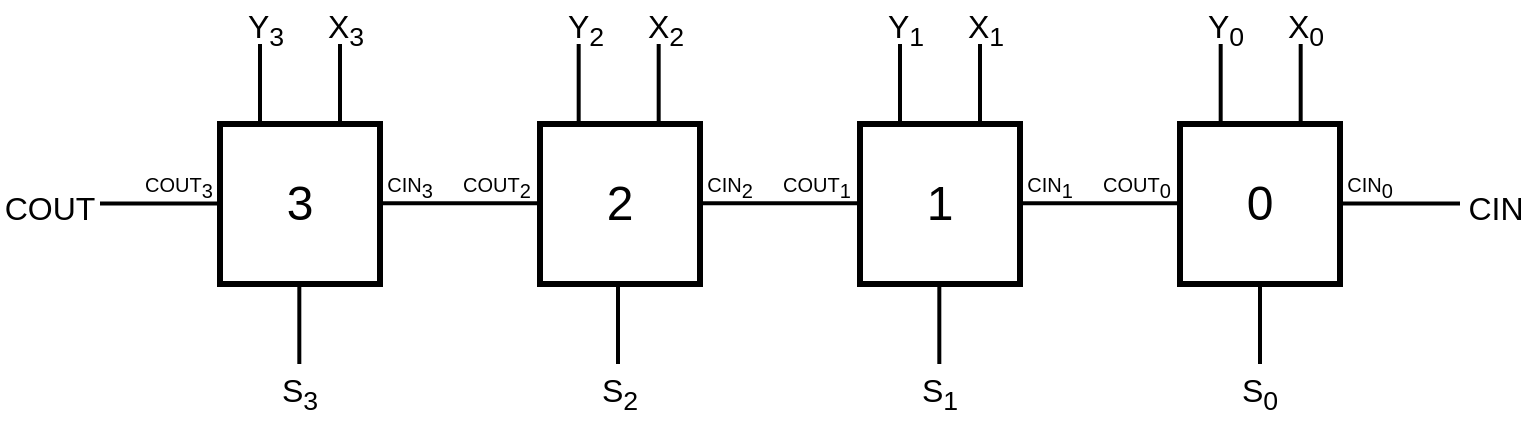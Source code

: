 <mxfile version="20.4.0" type="device"><diagram id="pJ0GP69YEYwCodoCn3kB" name="Page-1"><mxGraphModel dx="2031" dy="1030" grid="1" gridSize="10" guides="1" tooltips="1" connect="1" arrows="1" fold="1" page="1" pageScale="1" pageWidth="583" pageHeight="827" math="0" shadow="0"><root><mxCell id="0"/><mxCell id="1" parent="0"/><mxCell id="QVYaNlDK9SSdk2fgmlUX-1" value="&lt;font style=&quot;font-size: 24px;&quot;&gt;0&lt;/font&gt;" style="rounded=0;whiteSpace=wrap;html=1;strokeWidth=3;fontSize=24;" vertex="1" parent="1"><mxGeometry x="640" y="120" width="80" height="80" as="geometry"/></mxCell><mxCell id="QVYaNlDK9SSdk2fgmlUX-2" value="1" style="rounded=0;whiteSpace=wrap;html=1;strokeWidth=3;fontSize=24;" vertex="1" parent="1"><mxGeometry x="480" y="120" width="80" height="80" as="geometry"/></mxCell><mxCell id="QVYaNlDK9SSdk2fgmlUX-3" value="2" style="rounded=0;whiteSpace=wrap;html=1;strokeWidth=3;fontSize=24;" vertex="1" parent="1"><mxGeometry x="320" y="120" width="80" height="80" as="geometry"/></mxCell><mxCell id="QVYaNlDK9SSdk2fgmlUX-4" value="3" style="rounded=0;whiteSpace=wrap;html=1;strokeWidth=3;fontSize=24;" vertex="1" parent="1"><mxGeometry x="160" y="120" width="80" height="80" as="geometry"/></mxCell><mxCell id="QVYaNlDK9SSdk2fgmlUX-5" value="" style="endArrow=none;html=1;rounded=0;fontSize=24;strokeWidth=2;" edge="1" parent="1"><mxGeometry width="50" height="50" relative="1" as="geometry"><mxPoint x="680" y="240" as="sourcePoint"/><mxPoint x="680" y="200" as="targetPoint"/></mxGeometry></mxCell><mxCell id="QVYaNlDK9SSdk2fgmlUX-6" value="" style="endArrow=none;html=1;rounded=0;fontSize=24;strokeWidth=2;" edge="1" parent="1"><mxGeometry width="50" height="50" relative="1" as="geometry"><mxPoint x="519.66" y="240" as="sourcePoint"/><mxPoint x="519.66" y="200" as="targetPoint"/></mxGeometry></mxCell><mxCell id="QVYaNlDK9SSdk2fgmlUX-7" value="" style="endArrow=none;html=1;rounded=0;fontSize=24;strokeWidth=2;" edge="1" parent="1"><mxGeometry width="50" height="50" relative="1" as="geometry"><mxPoint x="359" y="240.0" as="sourcePoint"/><mxPoint x="359" y="200.0" as="targetPoint"/></mxGeometry></mxCell><mxCell id="QVYaNlDK9SSdk2fgmlUX-8" value="" style="endArrow=none;html=1;rounded=0;fontSize=24;strokeWidth=2;" edge="1" parent="1"><mxGeometry width="50" height="50" relative="1" as="geometry"><mxPoint x="199.66" y="240.0" as="sourcePoint"/><mxPoint x="199.66" y="200.0" as="targetPoint"/></mxGeometry></mxCell><mxCell id="QVYaNlDK9SSdk2fgmlUX-9" value="" style="endArrow=none;html=1;rounded=0;fontSize=24;strokeWidth=2;" edge="1" parent="1"><mxGeometry width="50" height="50" relative="1" as="geometry"><mxPoint x="720" y="159.8" as="sourcePoint"/><mxPoint x="780" y="159.8" as="targetPoint"/></mxGeometry></mxCell><mxCell id="QVYaNlDK9SSdk2fgmlUX-10" value="" style="endArrow=none;html=1;rounded=0;fontSize=24;strokeWidth=2;" edge="1" parent="1"><mxGeometry width="50" height="50" relative="1" as="geometry"><mxPoint x="560" y="159.66" as="sourcePoint"/><mxPoint x="640" y="159.66" as="targetPoint"/></mxGeometry></mxCell><mxCell id="QVYaNlDK9SSdk2fgmlUX-14" value="" style="endArrow=none;html=1;rounded=0;fontSize=24;strokeWidth=2;" edge="1" parent="1"><mxGeometry width="50" height="50" relative="1" as="geometry"><mxPoint x="660.34" y="120.0" as="sourcePoint"/><mxPoint x="660.34" y="80.0" as="targetPoint"/></mxGeometry></mxCell><mxCell id="QVYaNlDK9SSdk2fgmlUX-15" value="" style="endArrow=none;html=1;rounded=0;fontSize=24;strokeWidth=2;" edge="1" parent="1"><mxGeometry width="50" height="50" relative="1" as="geometry"><mxPoint x="500.0" y="120.0" as="sourcePoint"/><mxPoint x="500.0" y="80.0" as="targetPoint"/></mxGeometry></mxCell><mxCell id="QVYaNlDK9SSdk2fgmlUX-16" value="" style="endArrow=none;html=1;rounded=0;fontSize=24;strokeWidth=2;" edge="1" parent="1"><mxGeometry width="50" height="50" relative="1" as="geometry"><mxPoint x="339.34" y="120.0" as="sourcePoint"/><mxPoint x="339.34" y="80.0" as="targetPoint"/></mxGeometry></mxCell><mxCell id="QVYaNlDK9SSdk2fgmlUX-17" value="" style="endArrow=none;html=1;rounded=0;fontSize=24;strokeWidth=2;" edge="1" parent="1"><mxGeometry width="50" height="50" relative="1" as="geometry"><mxPoint x="180.0" y="120.0" as="sourcePoint"/><mxPoint x="180.0" y="80.0" as="targetPoint"/></mxGeometry></mxCell><mxCell id="QVYaNlDK9SSdk2fgmlUX-18" value="" style="endArrow=none;html=1;rounded=0;fontSize=24;strokeWidth=2;" edge="1" parent="1"><mxGeometry width="50" height="50" relative="1" as="geometry"><mxPoint x="400" y="159.66" as="sourcePoint"/><mxPoint x="480" y="159.66" as="targetPoint"/></mxGeometry></mxCell><mxCell id="QVYaNlDK9SSdk2fgmlUX-19" value="" style="endArrow=none;html=1;rounded=0;fontSize=24;strokeWidth=2;" edge="1" parent="1"><mxGeometry width="50" height="50" relative="1" as="geometry"><mxPoint x="240" y="159.66" as="sourcePoint"/><mxPoint x="320" y="159.66" as="targetPoint"/></mxGeometry></mxCell><mxCell id="QVYaNlDK9SSdk2fgmlUX-22" value="&lt;div align=&quot;center&quot;&gt;CIN&lt;/div&gt;" style="text;html=1;strokeColor=none;fillColor=none;align=center;verticalAlign=middle;whiteSpace=wrap;rounded=0;strokeWidth=4;fontSize=16;" vertex="1" parent="1"><mxGeometry x="778" y="152.32" width="40" height="19.37" as="geometry"/></mxCell><mxCell id="QVYaNlDK9SSdk2fgmlUX-23" value="&lt;div align=&quot;center&quot;&gt;S&lt;sub&gt;0&lt;/sub&gt;&lt;br&gt;&lt;/div&gt;" style="text;html=1;strokeColor=none;fillColor=none;align=center;verticalAlign=middle;whiteSpace=wrap;rounded=0;strokeWidth=4;fontSize=16;" vertex="1" parent="1"><mxGeometry x="665" y="240" width="30" height="30" as="geometry"/></mxCell><mxCell id="QVYaNlDK9SSdk2fgmlUX-24" value="&lt;div align=&quot;center&quot;&gt;S&lt;sub&gt;1&lt;/sub&gt;&lt;/div&gt;" style="text;html=1;strokeColor=none;fillColor=none;align=center;verticalAlign=middle;whiteSpace=wrap;rounded=0;strokeWidth=4;fontSize=16;" vertex="1" parent="1"><mxGeometry x="505" y="240" width="30" height="30" as="geometry"/></mxCell><mxCell id="QVYaNlDK9SSdk2fgmlUX-25" value="&lt;div align=&quot;center&quot;&gt;S&lt;sub&gt;2&lt;/sub&gt;&lt;/div&gt;" style="text;html=1;strokeColor=none;fillColor=none;align=center;verticalAlign=middle;whiteSpace=wrap;rounded=0;strokeWidth=4;fontSize=16;" vertex="1" parent="1"><mxGeometry x="345" y="240" width="30" height="30" as="geometry"/></mxCell><mxCell id="QVYaNlDK9SSdk2fgmlUX-26" value="&lt;div align=&quot;center&quot;&gt;S&lt;sub&gt;3&lt;/sub&gt;&lt;/div&gt;" style="text;html=1;strokeColor=none;fillColor=none;align=center;verticalAlign=middle;whiteSpace=wrap;rounded=0;strokeWidth=4;fontSize=16;" vertex="1" parent="1"><mxGeometry x="185" y="240" width="30" height="30" as="geometry"/></mxCell><mxCell id="QVYaNlDK9SSdk2fgmlUX-27" value="" style="endArrow=none;html=1;rounded=0;fontSize=24;strokeWidth=2;" edge="1" parent="1"><mxGeometry width="50" height="50" relative="1" as="geometry"><mxPoint x="700.34" y="120.0" as="sourcePoint"/><mxPoint x="700.34" y="80.0" as="targetPoint"/></mxGeometry></mxCell><mxCell id="QVYaNlDK9SSdk2fgmlUX-28" value="" style="endArrow=none;html=1;rounded=0;fontSize=24;strokeWidth=2;" edge="1" parent="1"><mxGeometry width="50" height="50" relative="1" as="geometry"><mxPoint x="540" y="120.0" as="sourcePoint"/><mxPoint x="540" y="80.0" as="targetPoint"/></mxGeometry></mxCell><mxCell id="QVYaNlDK9SSdk2fgmlUX-29" value="" style="endArrow=none;html=1;rounded=0;fontSize=24;strokeWidth=2;" edge="1" parent="1"><mxGeometry width="50" height="50" relative="1" as="geometry"><mxPoint x="379.34" y="120.0" as="sourcePoint"/><mxPoint x="379.34" y="80.0" as="targetPoint"/></mxGeometry></mxCell><mxCell id="QVYaNlDK9SSdk2fgmlUX-30" value="" style="endArrow=none;html=1;rounded=0;fontSize=24;strokeWidth=2;" edge="1" parent="1"><mxGeometry width="50" height="50" relative="1" as="geometry"><mxPoint x="220" y="120.0" as="sourcePoint"/><mxPoint x="220" y="80.0" as="targetPoint"/></mxGeometry></mxCell><mxCell id="QVYaNlDK9SSdk2fgmlUX-31" value="&lt;div align=&quot;center&quot;&gt;X&lt;sub&gt;0&lt;/sub&gt;&lt;br&gt;&lt;/div&gt;" style="text;html=1;strokeColor=none;fillColor=none;align=center;verticalAlign=middle;whiteSpace=wrap;rounded=0;strokeWidth=4;fontSize=16;" vertex="1" parent="1"><mxGeometry x="688" y="58" width="30" height="30" as="geometry"/></mxCell><mxCell id="QVYaNlDK9SSdk2fgmlUX-32" value="&lt;div align=&quot;center&quot;&gt;X&lt;sub&gt;1&lt;/sub&gt;&lt;/div&gt;" style="text;html=1;strokeColor=none;fillColor=none;align=center;verticalAlign=middle;whiteSpace=wrap;rounded=0;strokeWidth=4;fontSize=16;" vertex="1" parent="1"><mxGeometry x="528" y="58" width="30" height="30" as="geometry"/></mxCell><mxCell id="QVYaNlDK9SSdk2fgmlUX-33" value="&lt;div align=&quot;center&quot;&gt;X&lt;sub&gt;2&lt;/sub&gt;&lt;/div&gt;" style="text;html=1;strokeColor=none;fillColor=none;align=center;verticalAlign=middle;whiteSpace=wrap;rounded=0;strokeWidth=4;fontSize=16;" vertex="1" parent="1"><mxGeometry x="368" y="58" width="30" height="30" as="geometry"/></mxCell><mxCell id="QVYaNlDK9SSdk2fgmlUX-34" value="&lt;div align=&quot;center&quot;&gt;X&lt;sub&gt;3&lt;/sub&gt;&lt;/div&gt;" style="text;html=1;strokeColor=none;fillColor=none;align=center;verticalAlign=middle;whiteSpace=wrap;rounded=0;strokeWidth=4;fontSize=16;" vertex="1" parent="1"><mxGeometry x="208" y="58" width="30" height="30" as="geometry"/></mxCell><mxCell id="QVYaNlDK9SSdk2fgmlUX-35" value="&lt;div align=&quot;center&quot;&gt;Y&lt;sub&gt;0&lt;/sub&gt;&lt;br&gt;&lt;/div&gt;" style="text;html=1;strokeColor=none;fillColor=none;align=center;verticalAlign=middle;whiteSpace=wrap;rounded=0;strokeWidth=4;fontSize=16;" vertex="1" parent="1"><mxGeometry x="648" y="58" width="30" height="30" as="geometry"/></mxCell><mxCell id="QVYaNlDK9SSdk2fgmlUX-36" value="&lt;div align=&quot;center&quot;&gt;Y&lt;sub&gt;1&lt;/sub&gt;&lt;/div&gt;" style="text;html=1;strokeColor=none;fillColor=none;align=center;verticalAlign=middle;whiteSpace=wrap;rounded=0;strokeWidth=4;fontSize=16;" vertex="1" parent="1"><mxGeometry x="488" y="58" width="30" height="30" as="geometry"/></mxCell><mxCell id="QVYaNlDK9SSdk2fgmlUX-37" value="&lt;div align=&quot;center&quot;&gt;Y&lt;sub&gt;2&lt;/sub&gt;&lt;/div&gt;" style="text;html=1;strokeColor=none;fillColor=none;align=center;verticalAlign=middle;whiteSpace=wrap;rounded=0;strokeWidth=4;fontSize=16;" vertex="1" parent="1"><mxGeometry x="328" y="58" width="30" height="30" as="geometry"/></mxCell><mxCell id="QVYaNlDK9SSdk2fgmlUX-38" value="&lt;div align=&quot;center&quot;&gt;Y&lt;sub&gt;3&lt;/sub&gt;&lt;br&gt;&lt;/div&gt;" style="text;html=1;strokeColor=none;fillColor=none;align=center;verticalAlign=middle;whiteSpace=wrap;rounded=0;strokeWidth=4;fontSize=16;" vertex="1" parent="1"><mxGeometry x="168" y="58" width="30" height="30" as="geometry"/></mxCell><mxCell id="QVYaNlDK9SSdk2fgmlUX-39" value="COUT" style="text;html=1;strokeColor=none;fillColor=none;align=center;verticalAlign=middle;whiteSpace=wrap;rounded=0;strokeWidth=4;fontSize=16;" vertex="1" parent="1"><mxGeometry x="50" y="151.69" width="50" height="20" as="geometry"/></mxCell><mxCell id="QVYaNlDK9SSdk2fgmlUX-40" value="&lt;div style=&quot;font-size: 10px;&quot; align=&quot;center&quot;&gt;CIN&lt;sub style=&quot;font-size: 10px;&quot;&gt;0&lt;/sub&gt;&lt;/div&gt;" style="text;html=1;strokeColor=none;fillColor=none;align=center;verticalAlign=middle;whiteSpace=wrap;rounded=0;strokeWidth=4;fontSize=10;" vertex="1" parent="1"><mxGeometry x="720" y="142" width="30" height="19.37" as="geometry"/></mxCell><mxCell id="QVYaNlDK9SSdk2fgmlUX-41" value="&lt;div style=&quot;font-size: 10px;&quot; align=&quot;center&quot;&gt;CIN&lt;sub style=&quot;font-size: 10px;&quot;&gt;1&lt;/sub&gt;&lt;/div&gt;" style="text;html=1;strokeColor=none;fillColor=none;align=center;verticalAlign=middle;whiteSpace=wrap;rounded=0;strokeWidth=4;fontSize=10;" vertex="1" parent="1"><mxGeometry x="560" y="142" width="30" height="19.37" as="geometry"/></mxCell><mxCell id="QVYaNlDK9SSdk2fgmlUX-42" value="&lt;div style=&quot;font-size: 10px;&quot; align=&quot;center&quot;&gt;CIN&lt;sub style=&quot;font-size: 10px;&quot;&gt;2&lt;/sub&gt;&lt;/div&gt;" style="text;html=1;strokeColor=none;fillColor=none;align=center;verticalAlign=middle;whiteSpace=wrap;rounded=0;strokeWidth=4;fontSize=10;" vertex="1" parent="1"><mxGeometry x="400" y="142" width="30" height="19.37" as="geometry"/></mxCell><mxCell id="QVYaNlDK9SSdk2fgmlUX-43" value="&lt;div style=&quot;font-size: 10px;&quot; align=&quot;center&quot;&gt;CIN&lt;sub style=&quot;font-size: 10px;&quot;&gt;3&lt;/sub&gt;&lt;/div&gt;" style="text;html=1;strokeColor=none;fillColor=none;align=center;verticalAlign=middle;whiteSpace=wrap;rounded=0;strokeWidth=4;fontSize=10;" vertex="1" parent="1"><mxGeometry x="240" y="142" width="30" height="19.37" as="geometry"/></mxCell><mxCell id="QVYaNlDK9SSdk2fgmlUX-44" value="COUT&lt;sub style=&quot;font-size: 10px;&quot;&gt;0&lt;/sub&gt;" style="text;html=1;strokeColor=none;fillColor=none;align=center;verticalAlign=middle;whiteSpace=wrap;rounded=0;strokeWidth=4;fontSize=10;" vertex="1" parent="1"><mxGeometry x="595" y="142" width="47" height="19.37" as="geometry"/></mxCell><mxCell id="QVYaNlDK9SSdk2fgmlUX-45" value="COUT&lt;sub style=&quot;font-size: 10px;&quot;&gt;1&lt;/sub&gt;" style="text;html=1;strokeColor=none;fillColor=none;align=center;verticalAlign=middle;whiteSpace=wrap;rounded=0;strokeWidth=4;fontSize=10;" vertex="1" parent="1"><mxGeometry x="435" y="142" width="47" height="19.37" as="geometry"/></mxCell><mxCell id="QVYaNlDK9SSdk2fgmlUX-46" value="COUT&lt;sub style=&quot;font-size: 10px;&quot;&gt;2&lt;/sub&gt;" style="text;html=1;strokeColor=none;fillColor=none;align=center;verticalAlign=middle;whiteSpace=wrap;rounded=0;strokeWidth=4;fontSize=10;" vertex="1" parent="1"><mxGeometry x="275" y="142" width="47" height="19.37" as="geometry"/></mxCell><mxCell id="QVYaNlDK9SSdk2fgmlUX-47" value="COUT&lt;sub style=&quot;font-size: 10px;&quot;&gt;3&lt;/sub&gt;" style="text;html=1;strokeColor=none;fillColor=none;align=center;verticalAlign=middle;whiteSpace=wrap;rounded=0;strokeWidth=4;fontSize=10;" vertex="1" parent="1"><mxGeometry x="116" y="142" width="47" height="19.37" as="geometry"/></mxCell><mxCell id="QVYaNlDK9SSdk2fgmlUX-50" value="" style="endArrow=none;html=1;rounded=0;fontSize=24;strokeWidth=2;" edge="1" parent="1"><mxGeometry width="50" height="50" relative="1" as="geometry"><mxPoint x="100.0" y="159.76" as="sourcePoint"/><mxPoint x="160" y="159.76" as="targetPoint"/></mxGeometry></mxCell></root></mxGraphModel></diagram></mxfile>